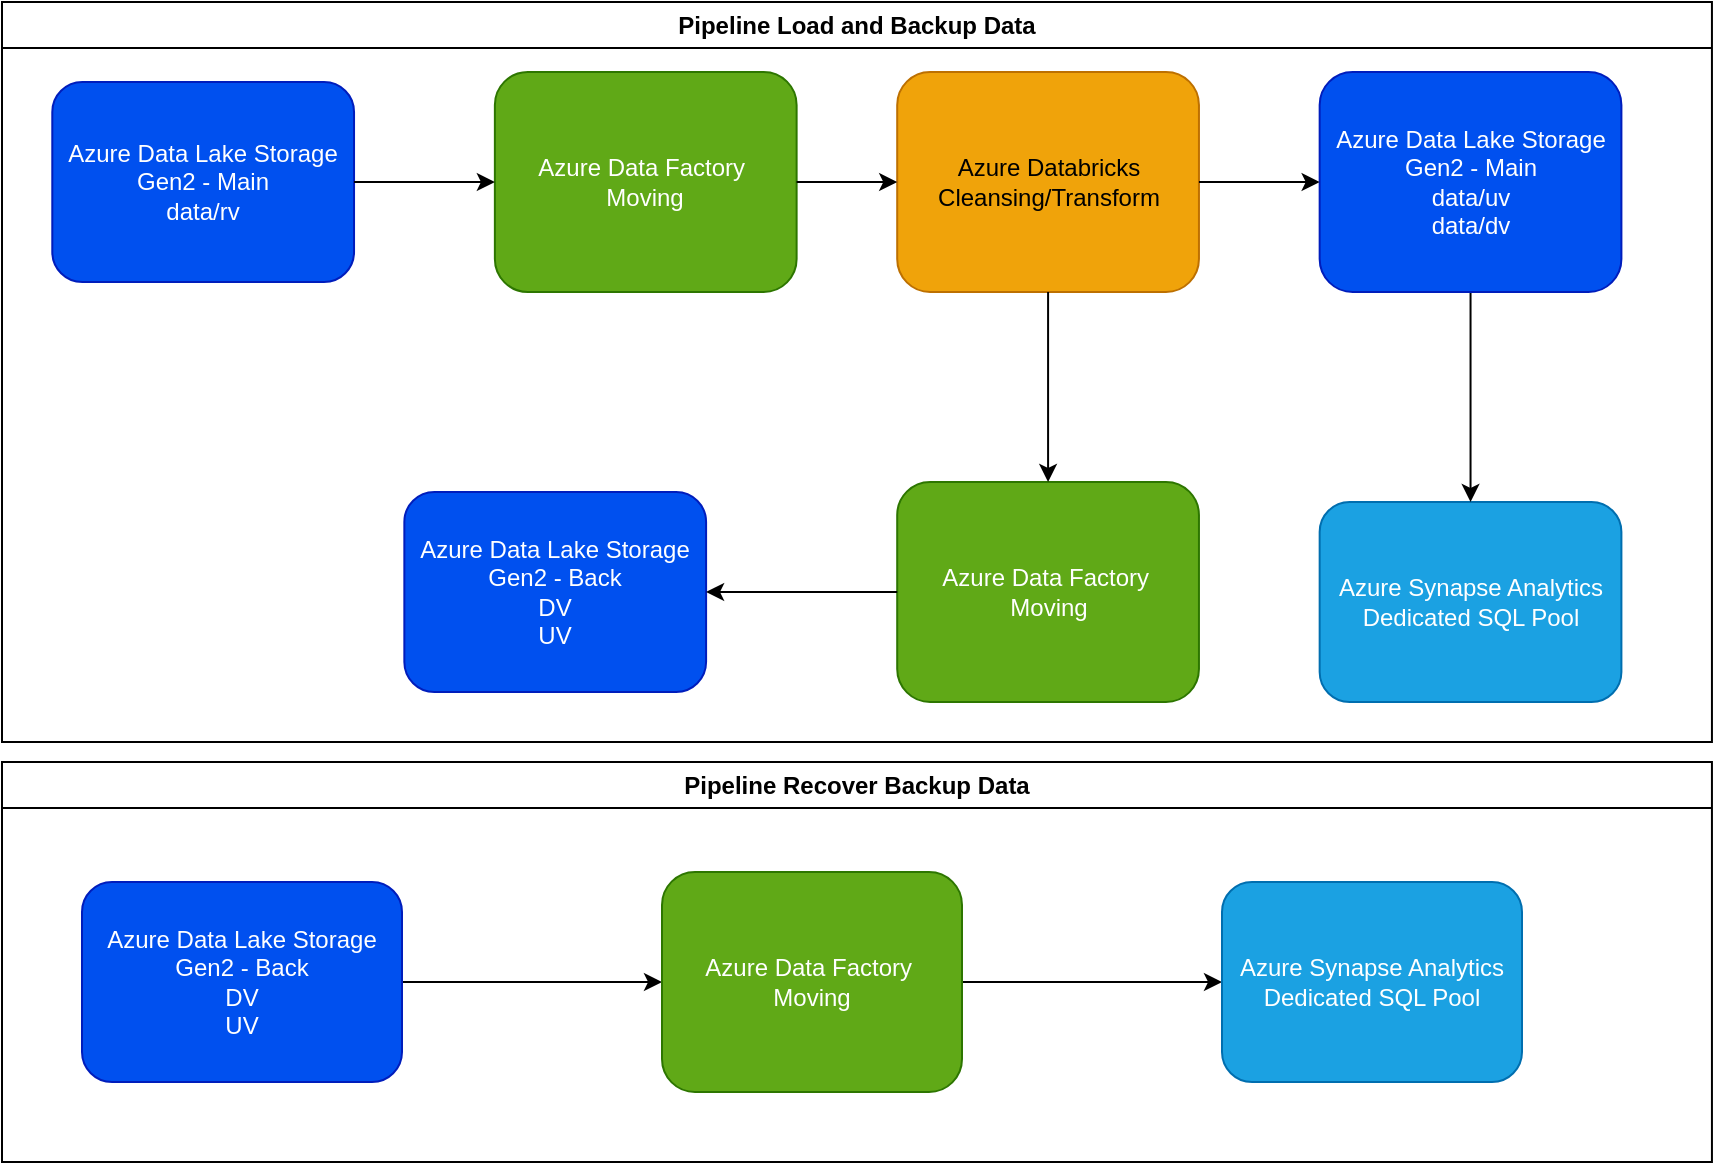 <mxfile>
    <diagram id="_sXiNvSO6lyU-c8f1Er2" name="Page-1">
        <mxGraphModel dx="1748" dy="779" grid="1" gridSize="10" guides="1" tooltips="1" connect="1" arrows="1" fold="1" page="1" pageScale="1" pageWidth="850" pageHeight="1100" math="0" shadow="0">
            <root>
                <mxCell id="0"/>
                <mxCell id="1" parent="0"/>
                <mxCell id="24" value="" style="group;movable=1;resizable=1;rotatable=1;deletable=1;editable=1;connectable=1;" vertex="1" connectable="0" parent="1">
                    <mxGeometry x="-700" y="20" width="860" height="580" as="geometry"/>
                </mxCell>
                <mxCell id="22" value="Pipeline Load and Backup Data" style="swimlane;whiteSpace=wrap;html=1;" vertex="1" parent="24">
                    <mxGeometry width="854.971" height="370" as="geometry"/>
                </mxCell>
                <mxCell id="18" value="Azure Data Factory&amp;nbsp;&lt;br&gt;Moving" style="rounded=1;whiteSpace=wrap;html=1;fillColor=#60a917;fontColor=#ffffff;strokeColor=#2D7600;" vertex="1" parent="22">
                    <mxGeometry x="447.602" y="240" width="150.877" height="110" as="geometry"/>
                </mxCell>
                <mxCell id="4" value="Azure Data Lake Storage Gen2 - Back&lt;br&gt;DV&lt;br&gt;UV" style="rounded=1;whiteSpace=wrap;html=1;fillColor=#0050ef;fontColor=#ffffff;strokeColor=#001DBC;" vertex="1" parent="22">
                    <mxGeometry x="201.17" y="245" width="150.877" height="100" as="geometry"/>
                </mxCell>
                <mxCell id="20" style="edgeStyle=none;html=1;entryX=1;entryY=0.5;entryDx=0;entryDy=0;exitX=0;exitY=0.5;exitDx=0;exitDy=0;" edge="1" parent="22" source="18" target="4">
                    <mxGeometry relative="1" as="geometry"/>
                </mxCell>
                <mxCell id="5" value="Azure Synapse Analytics&lt;br&gt;Dedicated SQL Pool" style="rounded=1;whiteSpace=wrap;html=1;fillColor=#1ba1e2;fontColor=#ffffff;strokeColor=#006EAF;" vertex="1" parent="22">
                    <mxGeometry x="658.83" y="250" width="150.877" height="100" as="geometry"/>
                </mxCell>
                <mxCell id="3" value="Azure Data Lake Storage Gen2 - Main&lt;br&gt;data/rv" style="rounded=1;whiteSpace=wrap;html=1;fillColor=#0050ef;fontColor=#ffffff;strokeColor=#001DBC;" parent="24" vertex="1">
                    <mxGeometry x="25.146" y="40" width="150.877" height="100" as="geometry"/>
                </mxCell>
                <mxCell id="6" value="Azure Data Factory&amp;nbsp;&lt;br&gt;Moving" style="rounded=1;whiteSpace=wrap;html=1;fillColor=#60a917;fontColor=#ffffff;strokeColor=#2D7600;" vertex="1" parent="24">
                    <mxGeometry x="246.433" y="35" width="150.877" height="110" as="geometry"/>
                </mxCell>
                <mxCell id="7" style="edgeStyle=none;html=1;" edge="1" parent="24" source="3" target="6">
                    <mxGeometry relative="1" as="geometry"/>
                </mxCell>
                <mxCell id="11" style="edgeStyle=none;html=1;" edge="1" parent="24" source="9" target="5">
                    <mxGeometry relative="1" as="geometry"/>
                </mxCell>
                <mxCell id="9" value="Azure Data Lake Storage Gen2 - Main&lt;br&gt;data/uv&lt;br&gt;data/dv" style="rounded=1;whiteSpace=wrap;html=1;fillColor=#0050ef;fontColor=#ffffff;strokeColor=#001DBC;" vertex="1" parent="24">
                    <mxGeometry x="658.83" y="35" width="150.877" height="110" as="geometry"/>
                </mxCell>
                <mxCell id="16" value="Azure Databricks&lt;br&gt;Cleansing/Transform" style="rounded=1;whiteSpace=wrap;html=1;fillColor=#f0a30a;fontColor=#000000;strokeColor=#BD7000;" vertex="1" parent="24">
                    <mxGeometry x="447.602" y="35" width="150.877" height="110" as="geometry"/>
                </mxCell>
                <mxCell id="17" style="edgeStyle=none;html=1;" edge="1" parent="24" source="6" target="16">
                    <mxGeometry relative="1" as="geometry"/>
                </mxCell>
                <mxCell id="10" style="edgeStyle=none;html=1;entryX=0;entryY=0.5;entryDx=0;entryDy=0;exitX=1;exitY=0.5;exitDx=0;exitDy=0;" edge="1" parent="24" source="16" target="9">
                    <mxGeometry relative="1" as="geometry"/>
                </mxCell>
                <mxCell id="19" style="edgeStyle=none;html=1;entryX=0.5;entryY=0;entryDx=0;entryDy=0;" edge="1" parent="24" source="16" target="18">
                    <mxGeometry relative="1" as="geometry"/>
                </mxCell>
                <mxCell id="25" value="Pipeline Recover Backup Data" style="swimlane;whiteSpace=wrap;html=1;" vertex="1" parent="24">
                    <mxGeometry y="380" width="854.97" height="200" as="geometry"/>
                </mxCell>
                <mxCell id="44" style="edgeStyle=none;html=1;" edge="1" parent="25" source="26" target="42">
                    <mxGeometry relative="1" as="geometry"/>
                </mxCell>
                <mxCell id="26" value="Azure Data Lake Storage Gen2 - Back&lt;br&gt;DV&lt;br&gt;UV" style="rounded=1;whiteSpace=wrap;html=1;fillColor=#0050ef;fontColor=#ffffff;strokeColor=#001DBC;" vertex="1" parent="25">
                    <mxGeometry x="40" y="60" width="160" height="100" as="geometry"/>
                </mxCell>
                <mxCell id="45" style="edgeStyle=none;html=1;" edge="1" parent="25" source="42" target="43">
                    <mxGeometry relative="1" as="geometry"/>
                </mxCell>
                <mxCell id="42" value="Azure Data Factory&amp;nbsp;&lt;br&gt;Moving" style="rounded=1;whiteSpace=wrap;html=1;fillColor=#60a917;fontColor=#ffffff;strokeColor=#2D7600;" vertex="1" parent="25">
                    <mxGeometry x="330" y="55" width="150" height="110" as="geometry"/>
                </mxCell>
                <mxCell id="43" value="Azure Synapse Analytics&lt;br&gt;Dedicated SQL Pool" style="rounded=1;whiteSpace=wrap;html=1;fillColor=#1ba1e2;fontColor=#ffffff;strokeColor=#006EAF;" vertex="1" parent="25">
                    <mxGeometry x="610" y="60" width="150" height="100" as="geometry"/>
                </mxCell>
            </root>
        </mxGraphModel>
    </diagram>
</mxfile>